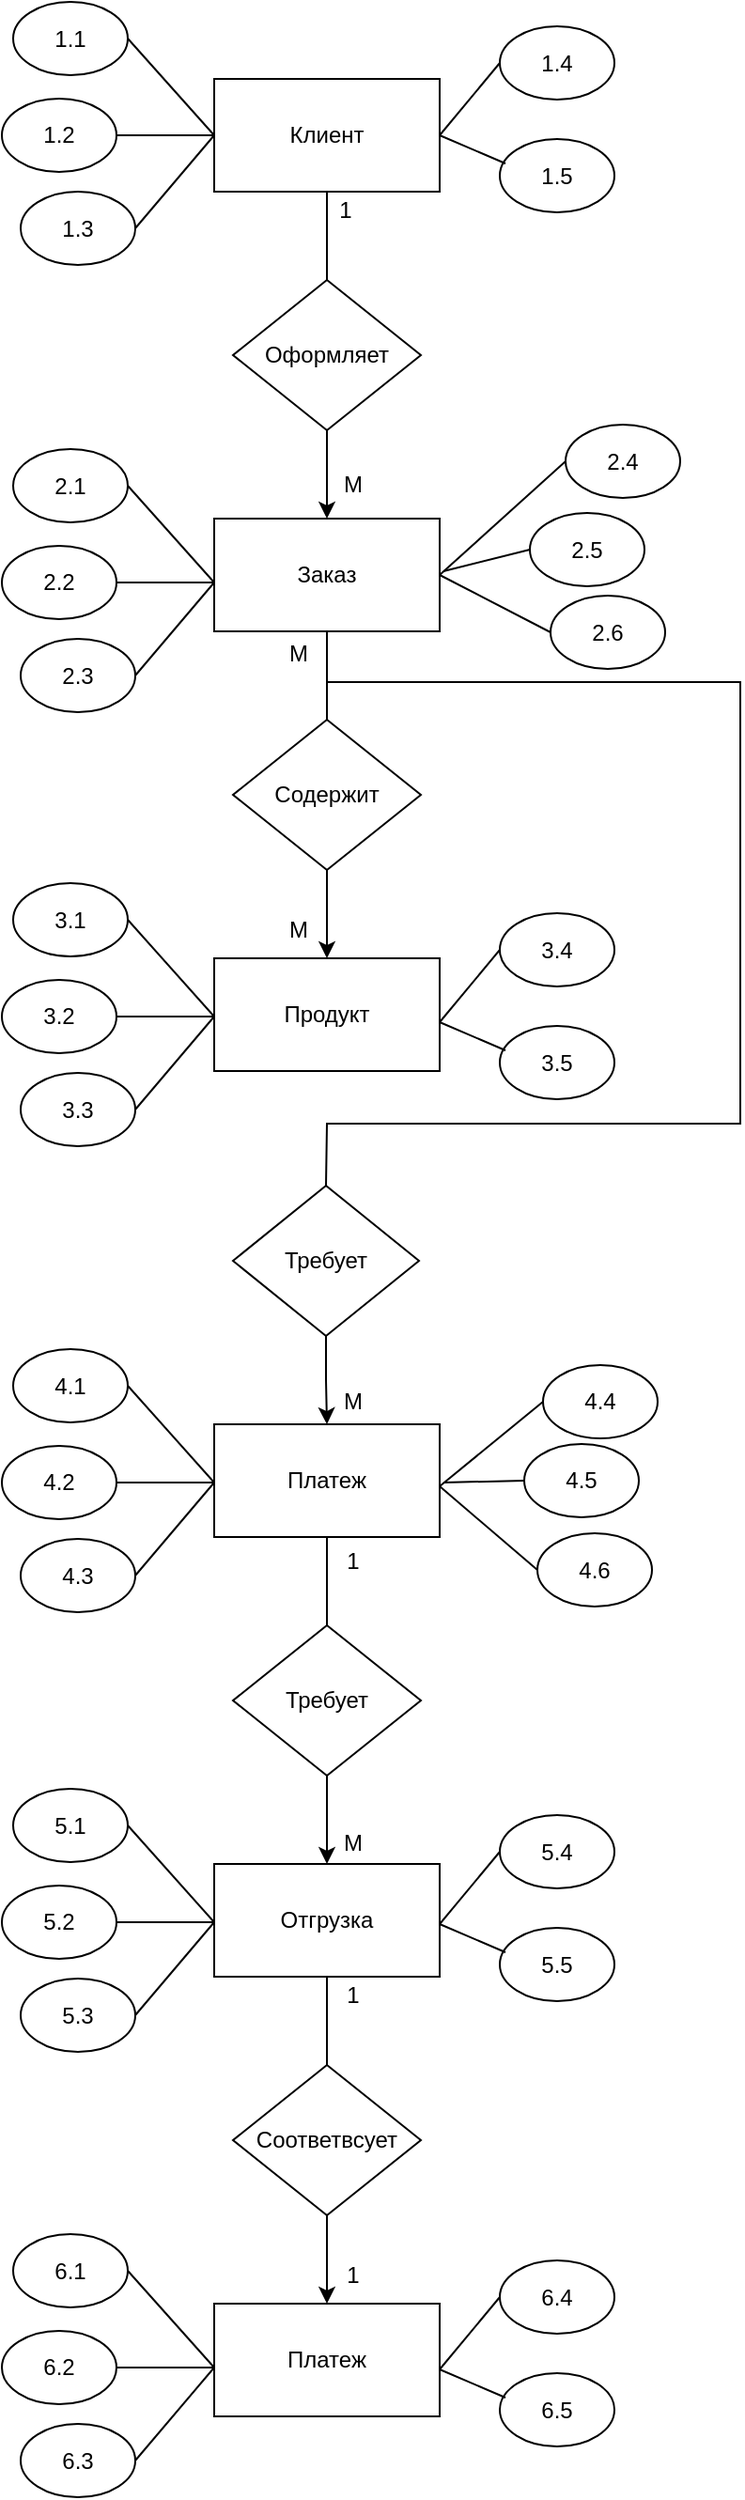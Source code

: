 <mxfile version="24.7.17">
  <diagram name="Страница — 1" id="Qr5ROpRxXAyh-3bqtAPe">
    <mxGraphModel dx="2674" dy="1322" grid="0" gridSize="10" guides="1" tooltips="1" connect="1" arrows="1" fold="1" page="1" pageScale="1" pageWidth="1169" pageHeight="1654" math="0" shadow="0">
      <root>
        <mxCell id="0" />
        <mxCell id="1" parent="0" />
        <mxCell id="kqyWKqm9BpoSPLUT50ET-1" value="Клиент" style="rounded=0;whiteSpace=wrap;html=1;" vertex="1" parent="1">
          <mxGeometry x="506" y="59" width="120" height="60" as="geometry" />
        </mxCell>
        <mxCell id="kqyWKqm9BpoSPLUT50ET-5" style="edgeStyle=orthogonalEdgeStyle;rounded=0;orthogonalLoop=1;jettySize=auto;html=1;" edge="1" parent="1" source="kqyWKqm9BpoSPLUT50ET-2" target="kqyWKqm9BpoSPLUT50ET-4">
          <mxGeometry relative="1" as="geometry" />
        </mxCell>
        <mxCell id="kqyWKqm9BpoSPLUT50ET-2" value="Оформляет" style="rhombus;whiteSpace=wrap;html=1;" vertex="1" parent="1">
          <mxGeometry x="516" y="166" width="100" height="80" as="geometry" />
        </mxCell>
        <mxCell id="kqyWKqm9BpoSPLUT50ET-4" value="Заказ" style="rounded=0;whiteSpace=wrap;html=1;" vertex="1" parent="1">
          <mxGeometry x="506" y="293" width="120" height="60" as="geometry" />
        </mxCell>
        <mxCell id="kqyWKqm9BpoSPLUT50ET-6" style="edgeStyle=orthogonalEdgeStyle;rounded=0;orthogonalLoop=1;jettySize=auto;html=1;" edge="1" parent="1" source="kqyWKqm9BpoSPLUT50ET-7" target="kqyWKqm9BpoSPLUT50ET-8">
          <mxGeometry relative="1" as="geometry" />
        </mxCell>
        <mxCell id="kqyWKqm9BpoSPLUT50ET-7" value="Содержит" style="rhombus;whiteSpace=wrap;html=1;" vertex="1" parent="1">
          <mxGeometry x="516" y="400" width="100" height="80" as="geometry" />
        </mxCell>
        <mxCell id="kqyWKqm9BpoSPLUT50ET-8" value="Продукт" style="rounded=0;whiteSpace=wrap;html=1;" vertex="1" parent="1">
          <mxGeometry x="506" y="527" width="120" height="60" as="geometry" />
        </mxCell>
        <mxCell id="kqyWKqm9BpoSPLUT50ET-10" style="edgeStyle=orthogonalEdgeStyle;rounded=0;orthogonalLoop=1;jettySize=auto;html=1;" edge="1" parent="1" source="kqyWKqm9BpoSPLUT50ET-11" target="kqyWKqm9BpoSPLUT50ET-12">
          <mxGeometry relative="1" as="geometry" />
        </mxCell>
        <mxCell id="kqyWKqm9BpoSPLUT50ET-11" value="Требует" style="rhombus;whiteSpace=wrap;html=1;" vertex="1" parent="1">
          <mxGeometry x="516" y="648" width="99" height="80" as="geometry" />
        </mxCell>
        <mxCell id="kqyWKqm9BpoSPLUT50ET-12" value="Платеж" style="rounded=0;whiteSpace=wrap;html=1;" vertex="1" parent="1">
          <mxGeometry x="506" y="775" width="120" height="60" as="geometry" />
        </mxCell>
        <mxCell id="kqyWKqm9BpoSPLUT50ET-13" style="edgeStyle=orthogonalEdgeStyle;rounded=0;orthogonalLoop=1;jettySize=auto;html=1;" edge="1" parent="1" source="kqyWKqm9BpoSPLUT50ET-14" target="kqyWKqm9BpoSPLUT50ET-15">
          <mxGeometry relative="1" as="geometry" />
        </mxCell>
        <mxCell id="kqyWKqm9BpoSPLUT50ET-14" value="Требует" style="rhombus;whiteSpace=wrap;html=1;" vertex="1" parent="1">
          <mxGeometry x="516" y="882" width="100" height="80" as="geometry" />
        </mxCell>
        <mxCell id="kqyWKqm9BpoSPLUT50ET-15" value="Отгрузка" style="rounded=0;whiteSpace=wrap;html=1;" vertex="1" parent="1">
          <mxGeometry x="506" y="1009" width="120" height="60" as="geometry" />
        </mxCell>
        <mxCell id="kqyWKqm9BpoSPLUT50ET-17" style="edgeStyle=orthogonalEdgeStyle;rounded=0;orthogonalLoop=1;jettySize=auto;html=1;" edge="1" parent="1" source="kqyWKqm9BpoSPLUT50ET-18" target="kqyWKqm9BpoSPLUT50ET-19">
          <mxGeometry relative="1" as="geometry" />
        </mxCell>
        <mxCell id="kqyWKqm9BpoSPLUT50ET-18" value="Соответвсует" style="rhombus;whiteSpace=wrap;html=1;" vertex="1" parent="1">
          <mxGeometry x="516" y="1116" width="100" height="80" as="geometry" />
        </mxCell>
        <mxCell id="kqyWKqm9BpoSPLUT50ET-19" value="Платеж" style="rounded=0;whiteSpace=wrap;html=1;" vertex="1" parent="1">
          <mxGeometry x="506" y="1243" width="120" height="60" as="geometry" />
        </mxCell>
        <mxCell id="kqyWKqm9BpoSPLUT50ET-24" value="" style="endArrow=none;html=1;rounded=0;entryX=0.5;entryY=0;entryDx=0;entryDy=0;exitX=0.5;exitY=1;exitDx=0;exitDy=0;" edge="1" parent="1" source="kqyWKqm9BpoSPLUT50ET-4" target="kqyWKqm9BpoSPLUT50ET-7">
          <mxGeometry width="50" height="50" relative="1" as="geometry">
            <mxPoint x="490" y="424" as="sourcePoint" />
            <mxPoint x="540" y="374" as="targetPoint" />
          </mxGeometry>
        </mxCell>
        <mxCell id="kqyWKqm9BpoSPLUT50ET-25" value="" style="endArrow=none;html=1;rounded=0;entryX=0.5;entryY=0;entryDx=0;entryDy=0;exitX=0.5;exitY=1;exitDx=0;exitDy=0;" edge="1" parent="1" source="kqyWKqm9BpoSPLUT50ET-1" target="kqyWKqm9BpoSPLUT50ET-2">
          <mxGeometry width="50" height="50" relative="1" as="geometry">
            <mxPoint x="579" y="101" as="sourcePoint" />
            <mxPoint x="585" y="148" as="targetPoint" />
          </mxGeometry>
        </mxCell>
        <mxCell id="kqyWKqm9BpoSPLUT50ET-26" value="" style="endArrow=none;html=1;rounded=0;entryX=0.5;entryY=1;entryDx=0;entryDy=0;exitX=0.5;exitY=0;exitDx=0;exitDy=0;" edge="1" parent="1" source="kqyWKqm9BpoSPLUT50ET-11" target="kqyWKqm9BpoSPLUT50ET-4">
          <mxGeometry width="50" height="50" relative="1" as="geometry">
            <mxPoint x="524" y="409" as="sourcePoint" />
            <mxPoint x="574" y="359" as="targetPoint" />
            <Array as="points">
              <mxPoint x="566" y="615" />
              <mxPoint x="688" y="615" />
              <mxPoint x="786" y="615" />
              <mxPoint x="786" y="380" />
              <mxPoint x="691" y="380" />
              <mxPoint x="566" y="380" />
            </Array>
          </mxGeometry>
        </mxCell>
        <mxCell id="kqyWKqm9BpoSPLUT50ET-29" value="" style="endArrow=none;html=1;rounded=0;entryX=0.5;entryY=1;entryDx=0;entryDy=0;exitX=0.5;exitY=0;exitDx=0;exitDy=0;" edge="1" parent="1" source="kqyWKqm9BpoSPLUT50ET-14" target="kqyWKqm9BpoSPLUT50ET-12">
          <mxGeometry width="50" height="50" relative="1" as="geometry">
            <mxPoint x="419" y="1001" as="sourcePoint" />
            <mxPoint x="469" y="951" as="targetPoint" />
          </mxGeometry>
        </mxCell>
        <mxCell id="kqyWKqm9BpoSPLUT50ET-30" value="" style="endArrow=none;html=1;rounded=0;entryX=0.5;entryY=1;entryDx=0;entryDy=0;exitX=0.5;exitY=0;exitDx=0;exitDy=0;" edge="1" parent="1" source="kqyWKqm9BpoSPLUT50ET-18" target="kqyWKqm9BpoSPLUT50ET-15">
          <mxGeometry width="50" height="50" relative="1" as="geometry">
            <mxPoint x="392" y="1198" as="sourcePoint" />
            <mxPoint x="442" y="1148" as="targetPoint" />
          </mxGeometry>
        </mxCell>
        <mxCell id="kqyWKqm9BpoSPLUT50ET-31" value="1" style="text;html=1;align=center;verticalAlign=middle;whiteSpace=wrap;rounded=0;" vertex="1" parent="1">
          <mxGeometry x="546" y="114" width="60" height="30" as="geometry" />
        </mxCell>
        <mxCell id="kqyWKqm9BpoSPLUT50ET-32" value="М" style="text;html=1;align=center;verticalAlign=middle;whiteSpace=wrap;rounded=0;" vertex="1" parent="1">
          <mxGeometry x="550" y="260" width="60" height="30" as="geometry" />
        </mxCell>
        <mxCell id="kqyWKqm9BpoSPLUT50ET-34" value="М" style="text;html=1;align=center;verticalAlign=middle;whiteSpace=wrap;rounded=0;" vertex="1" parent="1">
          <mxGeometry x="521" y="350" width="60" height="30" as="geometry" />
        </mxCell>
        <mxCell id="kqyWKqm9BpoSPLUT50ET-35" value="М" style="text;html=1;align=center;verticalAlign=middle;whiteSpace=wrap;rounded=0;" vertex="1" parent="1">
          <mxGeometry x="521" y="497" width="60" height="30" as="geometry" />
        </mxCell>
        <mxCell id="kqyWKqm9BpoSPLUT50ET-36" value="М" style="text;html=1;align=center;verticalAlign=middle;whiteSpace=wrap;rounded=0;" vertex="1" parent="1">
          <mxGeometry x="550" y="748" width="60" height="30" as="geometry" />
        </mxCell>
        <mxCell id="kqyWKqm9BpoSPLUT50ET-37" value="1" style="text;html=1;align=center;verticalAlign=middle;whiteSpace=wrap;rounded=0;" vertex="1" parent="1">
          <mxGeometry x="550" y="833" width="60" height="30" as="geometry" />
        </mxCell>
        <mxCell id="kqyWKqm9BpoSPLUT50ET-38" value="М" style="text;html=1;align=center;verticalAlign=middle;whiteSpace=wrap;rounded=0;" vertex="1" parent="1">
          <mxGeometry x="550" y="983" width="60" height="30" as="geometry" />
        </mxCell>
        <mxCell id="kqyWKqm9BpoSPLUT50ET-39" value="1" style="text;html=1;align=center;verticalAlign=middle;whiteSpace=wrap;rounded=0;" vertex="1" parent="1">
          <mxGeometry x="550" y="1064" width="60" height="30" as="geometry" />
        </mxCell>
        <mxCell id="kqyWKqm9BpoSPLUT50ET-40" value="1" style="text;html=1;align=center;verticalAlign=middle;whiteSpace=wrap;rounded=0;" vertex="1" parent="1">
          <mxGeometry x="550" y="1213" width="60" height="30" as="geometry" />
        </mxCell>
        <mxCell id="kqyWKqm9BpoSPLUT50ET-41" value="1.1" style="ellipse;whiteSpace=wrap;html=1;" vertex="1" parent="1">
          <mxGeometry x="399" y="18" width="61" height="39" as="geometry" />
        </mxCell>
        <mxCell id="kqyWKqm9BpoSPLUT50ET-45" value="1.3" style="ellipse;whiteSpace=wrap;html=1;" vertex="1" parent="1">
          <mxGeometry x="403" y="119" width="61" height="39" as="geometry" />
        </mxCell>
        <mxCell id="kqyWKqm9BpoSPLUT50ET-46" value="1.2" style="ellipse;whiteSpace=wrap;html=1;" vertex="1" parent="1">
          <mxGeometry x="393" y="69.5" width="61" height="39" as="geometry" />
        </mxCell>
        <mxCell id="kqyWKqm9BpoSPLUT50ET-47" value="1.4" style="ellipse;whiteSpace=wrap;html=1;" vertex="1" parent="1">
          <mxGeometry x="658" y="31" width="61" height="39" as="geometry" />
        </mxCell>
        <mxCell id="kqyWKqm9BpoSPLUT50ET-48" value="1.5" style="ellipse;whiteSpace=wrap;html=1;" vertex="1" parent="1">
          <mxGeometry x="658" y="91" width="61" height="39" as="geometry" />
        </mxCell>
        <mxCell id="kqyWKqm9BpoSPLUT50ET-49" value="" style="endArrow=none;html=1;rounded=0;entryX=1;entryY=0.5;entryDx=0;entryDy=0;exitX=0;exitY=0.5;exitDx=0;exitDy=0;" edge="1" parent="1" source="kqyWKqm9BpoSPLUT50ET-1" target="kqyWKqm9BpoSPLUT50ET-41">
          <mxGeometry width="50" height="50" relative="1" as="geometry">
            <mxPoint x="412" y="109" as="sourcePoint" />
            <mxPoint x="462" y="59" as="targetPoint" />
          </mxGeometry>
        </mxCell>
        <mxCell id="kqyWKqm9BpoSPLUT50ET-50" value="" style="endArrow=none;html=1;rounded=0;entryX=1;entryY=0.5;entryDx=0;entryDy=0;exitX=0;exitY=0.5;exitDx=0;exitDy=0;" edge="1" parent="1" source="kqyWKqm9BpoSPLUT50ET-1" target="kqyWKqm9BpoSPLUT50ET-46">
          <mxGeometry width="50" height="50" relative="1" as="geometry">
            <mxPoint x="328" y="263" as="sourcePoint" />
            <mxPoint x="378" y="213" as="targetPoint" />
          </mxGeometry>
        </mxCell>
        <mxCell id="kqyWKqm9BpoSPLUT50ET-51" value="" style="endArrow=none;html=1;rounded=0;exitX=1;exitY=0.5;exitDx=0;exitDy=0;" edge="1" parent="1" source="kqyWKqm9BpoSPLUT50ET-45">
          <mxGeometry width="50" height="50" relative="1" as="geometry">
            <mxPoint x="305" y="294" as="sourcePoint" />
            <mxPoint x="506" y="89" as="targetPoint" />
          </mxGeometry>
        </mxCell>
        <mxCell id="kqyWKqm9BpoSPLUT50ET-52" value="" style="endArrow=none;html=1;rounded=0;entryX=0;entryY=0.5;entryDx=0;entryDy=0;exitX=1;exitY=0.5;exitDx=0;exitDy=0;" edge="1" parent="1" source="kqyWKqm9BpoSPLUT50ET-1" target="kqyWKqm9BpoSPLUT50ET-47">
          <mxGeometry width="50" height="50" relative="1" as="geometry">
            <mxPoint x="615" y="122" as="sourcePoint" />
            <mxPoint x="665" y="72" as="targetPoint" />
          </mxGeometry>
        </mxCell>
        <mxCell id="kqyWKqm9BpoSPLUT50ET-53" value="" style="endArrow=none;html=1;rounded=0;exitX=1;exitY=0.5;exitDx=0;exitDy=0;" edge="1" parent="1" source="kqyWKqm9BpoSPLUT50ET-1">
          <mxGeometry width="50" height="50" relative="1" as="geometry">
            <mxPoint x="595" y="190" as="sourcePoint" />
            <mxPoint x="661" y="104" as="targetPoint" />
          </mxGeometry>
        </mxCell>
        <mxCell id="kqyWKqm9BpoSPLUT50ET-54" value="2.1" style="ellipse;whiteSpace=wrap;html=1;" vertex="1" parent="1">
          <mxGeometry x="399" y="256" width="61" height="39" as="geometry" />
        </mxCell>
        <mxCell id="kqyWKqm9BpoSPLUT50ET-55" value="2.3" style="ellipse;whiteSpace=wrap;html=1;" vertex="1" parent="1">
          <mxGeometry x="403" y="357" width="61" height="39" as="geometry" />
        </mxCell>
        <mxCell id="kqyWKqm9BpoSPLUT50ET-56" value="2.2" style="ellipse;whiteSpace=wrap;html=1;" vertex="1" parent="1">
          <mxGeometry x="393" y="307.5" width="61" height="39" as="geometry" />
        </mxCell>
        <mxCell id="kqyWKqm9BpoSPLUT50ET-57" value="" style="endArrow=none;html=1;rounded=0;entryX=1;entryY=0.5;entryDx=0;entryDy=0;exitX=0;exitY=0.5;exitDx=0;exitDy=0;" edge="1" parent="1" target="kqyWKqm9BpoSPLUT50ET-54">
          <mxGeometry width="50" height="50" relative="1" as="geometry">
            <mxPoint x="506" y="327" as="sourcePoint" />
            <mxPoint x="462" y="297" as="targetPoint" />
          </mxGeometry>
        </mxCell>
        <mxCell id="kqyWKqm9BpoSPLUT50ET-58" value="" style="endArrow=none;html=1;rounded=0;entryX=1;entryY=0.5;entryDx=0;entryDy=0;exitX=0;exitY=0.5;exitDx=0;exitDy=0;" edge="1" parent="1" target="kqyWKqm9BpoSPLUT50ET-56">
          <mxGeometry width="50" height="50" relative="1" as="geometry">
            <mxPoint x="506" y="327" as="sourcePoint" />
            <mxPoint x="378" y="451" as="targetPoint" />
          </mxGeometry>
        </mxCell>
        <mxCell id="kqyWKqm9BpoSPLUT50ET-59" value="" style="endArrow=none;html=1;rounded=0;exitX=1;exitY=0.5;exitDx=0;exitDy=0;" edge="1" parent="1" source="kqyWKqm9BpoSPLUT50ET-55">
          <mxGeometry width="50" height="50" relative="1" as="geometry">
            <mxPoint x="305" y="532" as="sourcePoint" />
            <mxPoint x="506" y="327" as="targetPoint" />
          </mxGeometry>
        </mxCell>
        <mxCell id="kqyWKqm9BpoSPLUT50ET-60" value="3.1" style="ellipse;whiteSpace=wrap;html=1;" vertex="1" parent="1">
          <mxGeometry x="399" y="487" width="61" height="39" as="geometry" />
        </mxCell>
        <mxCell id="kqyWKqm9BpoSPLUT50ET-61" value="3.3" style="ellipse;whiteSpace=wrap;html=1;" vertex="1" parent="1">
          <mxGeometry x="403" y="588" width="61" height="39" as="geometry" />
        </mxCell>
        <mxCell id="kqyWKqm9BpoSPLUT50ET-62" value="3.2" style="ellipse;whiteSpace=wrap;html=1;" vertex="1" parent="1">
          <mxGeometry x="393" y="538.5" width="61" height="39" as="geometry" />
        </mxCell>
        <mxCell id="kqyWKqm9BpoSPLUT50ET-63" value="" style="endArrow=none;html=1;rounded=0;entryX=1;entryY=0.5;entryDx=0;entryDy=0;exitX=0;exitY=0.5;exitDx=0;exitDy=0;" edge="1" parent="1" target="kqyWKqm9BpoSPLUT50ET-60">
          <mxGeometry width="50" height="50" relative="1" as="geometry">
            <mxPoint x="506" y="558" as="sourcePoint" />
            <mxPoint x="462" y="528" as="targetPoint" />
          </mxGeometry>
        </mxCell>
        <mxCell id="kqyWKqm9BpoSPLUT50ET-64" value="" style="endArrow=none;html=1;rounded=0;entryX=1;entryY=0.5;entryDx=0;entryDy=0;exitX=0;exitY=0.5;exitDx=0;exitDy=0;" edge="1" parent="1" target="kqyWKqm9BpoSPLUT50ET-62">
          <mxGeometry width="50" height="50" relative="1" as="geometry">
            <mxPoint x="506" y="558" as="sourcePoint" />
            <mxPoint x="378" y="682" as="targetPoint" />
          </mxGeometry>
        </mxCell>
        <mxCell id="kqyWKqm9BpoSPLUT50ET-65" value="" style="endArrow=none;html=1;rounded=0;exitX=1;exitY=0.5;exitDx=0;exitDy=0;" edge="1" parent="1" source="kqyWKqm9BpoSPLUT50ET-61">
          <mxGeometry width="50" height="50" relative="1" as="geometry">
            <mxPoint x="305" y="763" as="sourcePoint" />
            <mxPoint x="506" y="558" as="targetPoint" />
          </mxGeometry>
        </mxCell>
        <mxCell id="kqyWKqm9BpoSPLUT50ET-72" value="4.1" style="ellipse;whiteSpace=wrap;html=1;" vertex="1" parent="1">
          <mxGeometry x="399" y="735" width="61" height="39" as="geometry" />
        </mxCell>
        <mxCell id="kqyWKqm9BpoSPLUT50ET-73" value="4.3" style="ellipse;whiteSpace=wrap;html=1;" vertex="1" parent="1">
          <mxGeometry x="403" y="836" width="61" height="39" as="geometry" />
        </mxCell>
        <mxCell id="kqyWKqm9BpoSPLUT50ET-74" value="4.2" style="ellipse;whiteSpace=wrap;html=1;" vertex="1" parent="1">
          <mxGeometry x="393" y="786.5" width="61" height="39" as="geometry" />
        </mxCell>
        <mxCell id="kqyWKqm9BpoSPLUT50ET-75" value="" style="endArrow=none;html=1;rounded=0;entryX=1;entryY=0.5;entryDx=0;entryDy=0;exitX=0;exitY=0.5;exitDx=0;exitDy=0;" edge="1" parent="1" target="kqyWKqm9BpoSPLUT50ET-72">
          <mxGeometry width="50" height="50" relative="1" as="geometry">
            <mxPoint x="506" y="806" as="sourcePoint" />
            <mxPoint x="462" y="776" as="targetPoint" />
          </mxGeometry>
        </mxCell>
        <mxCell id="kqyWKqm9BpoSPLUT50ET-76" value="" style="endArrow=none;html=1;rounded=0;entryX=1;entryY=0.5;entryDx=0;entryDy=0;exitX=0;exitY=0.5;exitDx=0;exitDy=0;" edge="1" parent="1" target="kqyWKqm9BpoSPLUT50ET-74">
          <mxGeometry width="50" height="50" relative="1" as="geometry">
            <mxPoint x="506" y="806" as="sourcePoint" />
            <mxPoint x="378" y="930" as="targetPoint" />
          </mxGeometry>
        </mxCell>
        <mxCell id="kqyWKqm9BpoSPLUT50ET-77" value="" style="endArrow=none;html=1;rounded=0;exitX=1;exitY=0.5;exitDx=0;exitDy=0;" edge="1" parent="1" source="kqyWKqm9BpoSPLUT50ET-73">
          <mxGeometry width="50" height="50" relative="1" as="geometry">
            <mxPoint x="305" y="1011" as="sourcePoint" />
            <mxPoint x="506" y="806" as="targetPoint" />
          </mxGeometry>
        </mxCell>
        <mxCell id="kqyWKqm9BpoSPLUT50ET-78" value="5.1" style="ellipse;whiteSpace=wrap;html=1;" vertex="1" parent="1">
          <mxGeometry x="399" y="969" width="61" height="39" as="geometry" />
        </mxCell>
        <mxCell id="kqyWKqm9BpoSPLUT50ET-79" value="5.3" style="ellipse;whiteSpace=wrap;html=1;" vertex="1" parent="1">
          <mxGeometry x="403" y="1070" width="61" height="39" as="geometry" />
        </mxCell>
        <mxCell id="kqyWKqm9BpoSPLUT50ET-80" value="5.2" style="ellipse;whiteSpace=wrap;html=1;" vertex="1" parent="1">
          <mxGeometry x="393" y="1020.5" width="61" height="39" as="geometry" />
        </mxCell>
        <mxCell id="kqyWKqm9BpoSPLUT50ET-81" value="" style="endArrow=none;html=1;rounded=0;entryX=1;entryY=0.5;entryDx=0;entryDy=0;exitX=0;exitY=0.5;exitDx=0;exitDy=0;" edge="1" parent="1" target="kqyWKqm9BpoSPLUT50ET-78">
          <mxGeometry width="50" height="50" relative="1" as="geometry">
            <mxPoint x="506" y="1040" as="sourcePoint" />
            <mxPoint x="462" y="1010" as="targetPoint" />
          </mxGeometry>
        </mxCell>
        <mxCell id="kqyWKqm9BpoSPLUT50ET-82" value="" style="endArrow=none;html=1;rounded=0;entryX=1;entryY=0.5;entryDx=0;entryDy=0;exitX=0;exitY=0.5;exitDx=0;exitDy=0;" edge="1" parent="1" target="kqyWKqm9BpoSPLUT50ET-80">
          <mxGeometry width="50" height="50" relative="1" as="geometry">
            <mxPoint x="506" y="1040" as="sourcePoint" />
            <mxPoint x="378" y="1164" as="targetPoint" />
          </mxGeometry>
        </mxCell>
        <mxCell id="kqyWKqm9BpoSPLUT50ET-83" value="" style="endArrow=none;html=1;rounded=0;exitX=1;exitY=0.5;exitDx=0;exitDy=0;" edge="1" parent="1" source="kqyWKqm9BpoSPLUT50ET-79">
          <mxGeometry width="50" height="50" relative="1" as="geometry">
            <mxPoint x="305" y="1245" as="sourcePoint" />
            <mxPoint x="506" y="1040" as="targetPoint" />
          </mxGeometry>
        </mxCell>
        <mxCell id="kqyWKqm9BpoSPLUT50ET-84" value="6.1" style="ellipse;whiteSpace=wrap;html=1;" vertex="1" parent="1">
          <mxGeometry x="399" y="1206" width="61" height="39" as="geometry" />
        </mxCell>
        <mxCell id="kqyWKqm9BpoSPLUT50ET-85" value="6.3" style="ellipse;whiteSpace=wrap;html=1;" vertex="1" parent="1">
          <mxGeometry x="403" y="1307" width="61" height="39" as="geometry" />
        </mxCell>
        <mxCell id="kqyWKqm9BpoSPLUT50ET-86" value="6.2" style="ellipse;whiteSpace=wrap;html=1;" vertex="1" parent="1">
          <mxGeometry x="393" y="1257.5" width="61" height="39" as="geometry" />
        </mxCell>
        <mxCell id="kqyWKqm9BpoSPLUT50ET-87" value="" style="endArrow=none;html=1;rounded=0;entryX=1;entryY=0.5;entryDx=0;entryDy=0;exitX=0;exitY=0.5;exitDx=0;exitDy=0;" edge="1" parent="1" target="kqyWKqm9BpoSPLUT50ET-84">
          <mxGeometry width="50" height="50" relative="1" as="geometry">
            <mxPoint x="506" y="1277" as="sourcePoint" />
            <mxPoint x="462" y="1247" as="targetPoint" />
          </mxGeometry>
        </mxCell>
        <mxCell id="kqyWKqm9BpoSPLUT50ET-88" value="" style="endArrow=none;html=1;rounded=0;entryX=1;entryY=0.5;entryDx=0;entryDy=0;exitX=0;exitY=0.5;exitDx=0;exitDy=0;" edge="1" parent="1" target="kqyWKqm9BpoSPLUT50ET-86">
          <mxGeometry width="50" height="50" relative="1" as="geometry">
            <mxPoint x="506" y="1277" as="sourcePoint" />
            <mxPoint x="378" y="1401" as="targetPoint" />
          </mxGeometry>
        </mxCell>
        <mxCell id="kqyWKqm9BpoSPLUT50ET-89" value="" style="endArrow=none;html=1;rounded=0;exitX=1;exitY=0.5;exitDx=0;exitDy=0;" edge="1" parent="1" source="kqyWKqm9BpoSPLUT50ET-85">
          <mxGeometry width="50" height="50" relative="1" as="geometry">
            <mxPoint x="305" y="1482" as="sourcePoint" />
            <mxPoint x="506" y="1277" as="targetPoint" />
          </mxGeometry>
        </mxCell>
        <mxCell id="kqyWKqm9BpoSPLUT50ET-94" value="3.4" style="ellipse;whiteSpace=wrap;html=1;" vertex="1" parent="1">
          <mxGeometry x="658" y="503" width="61" height="39" as="geometry" />
        </mxCell>
        <mxCell id="kqyWKqm9BpoSPLUT50ET-95" value="3.5" style="ellipse;whiteSpace=wrap;html=1;" vertex="1" parent="1">
          <mxGeometry x="658" y="563" width="61" height="39" as="geometry" />
        </mxCell>
        <mxCell id="kqyWKqm9BpoSPLUT50ET-96" value="" style="endArrow=none;html=1;rounded=0;entryX=0;entryY=0.5;entryDx=0;entryDy=0;exitX=1;exitY=0.5;exitDx=0;exitDy=0;" edge="1" parent="1" target="kqyWKqm9BpoSPLUT50ET-94">
          <mxGeometry width="50" height="50" relative="1" as="geometry">
            <mxPoint x="626" y="561" as="sourcePoint" />
            <mxPoint x="665" y="544" as="targetPoint" />
          </mxGeometry>
        </mxCell>
        <mxCell id="kqyWKqm9BpoSPLUT50ET-97" value="" style="endArrow=none;html=1;rounded=0;exitX=1;exitY=0.5;exitDx=0;exitDy=0;" edge="1" parent="1">
          <mxGeometry width="50" height="50" relative="1" as="geometry">
            <mxPoint x="626" y="561" as="sourcePoint" />
            <mxPoint x="661" y="576" as="targetPoint" />
          </mxGeometry>
        </mxCell>
        <mxCell id="kqyWKqm9BpoSPLUT50ET-98" value="5.4" style="ellipse;whiteSpace=wrap;html=1;" vertex="1" parent="1">
          <mxGeometry x="658" y="983" width="61" height="39" as="geometry" />
        </mxCell>
        <mxCell id="kqyWKqm9BpoSPLUT50ET-99" value="5.5" style="ellipse;whiteSpace=wrap;html=1;" vertex="1" parent="1">
          <mxGeometry x="658" y="1043" width="61" height="39" as="geometry" />
        </mxCell>
        <mxCell id="kqyWKqm9BpoSPLUT50ET-100" value="" style="endArrow=none;html=1;rounded=0;entryX=0;entryY=0.5;entryDx=0;entryDy=0;exitX=1;exitY=0.5;exitDx=0;exitDy=0;" edge="1" parent="1" target="kqyWKqm9BpoSPLUT50ET-98">
          <mxGeometry width="50" height="50" relative="1" as="geometry">
            <mxPoint x="626" y="1041" as="sourcePoint" />
            <mxPoint x="665" y="1024" as="targetPoint" />
          </mxGeometry>
        </mxCell>
        <mxCell id="kqyWKqm9BpoSPLUT50ET-101" value="" style="endArrow=none;html=1;rounded=0;exitX=1;exitY=0.5;exitDx=0;exitDy=0;" edge="1" parent="1">
          <mxGeometry width="50" height="50" relative="1" as="geometry">
            <mxPoint x="626" y="1041" as="sourcePoint" />
            <mxPoint x="661" y="1056" as="targetPoint" />
          </mxGeometry>
        </mxCell>
        <mxCell id="kqyWKqm9BpoSPLUT50ET-102" value="6.4" style="ellipse;whiteSpace=wrap;html=1;" vertex="1" parent="1">
          <mxGeometry x="658" y="1220" width="61" height="39" as="geometry" />
        </mxCell>
        <mxCell id="kqyWKqm9BpoSPLUT50ET-103" value="6.5" style="ellipse;whiteSpace=wrap;html=1;" vertex="1" parent="1">
          <mxGeometry x="658" y="1280" width="61" height="39" as="geometry" />
        </mxCell>
        <mxCell id="kqyWKqm9BpoSPLUT50ET-104" value="" style="endArrow=none;html=1;rounded=0;entryX=0;entryY=0.5;entryDx=0;entryDy=0;exitX=1;exitY=0.5;exitDx=0;exitDy=0;" edge="1" parent="1" target="kqyWKqm9BpoSPLUT50ET-102">
          <mxGeometry width="50" height="50" relative="1" as="geometry">
            <mxPoint x="626" y="1278" as="sourcePoint" />
            <mxPoint x="665" y="1261" as="targetPoint" />
          </mxGeometry>
        </mxCell>
        <mxCell id="kqyWKqm9BpoSPLUT50ET-105" value="" style="endArrow=none;html=1;rounded=0;exitX=1;exitY=0.5;exitDx=0;exitDy=0;" edge="1" parent="1">
          <mxGeometry width="50" height="50" relative="1" as="geometry">
            <mxPoint x="626" y="1278" as="sourcePoint" />
            <mxPoint x="661" y="1293" as="targetPoint" />
          </mxGeometry>
        </mxCell>
        <mxCell id="kqyWKqm9BpoSPLUT50ET-113" value="2.4" style="ellipse;whiteSpace=wrap;html=1;" vertex="1" parent="1">
          <mxGeometry x="693" y="243" width="61" height="39" as="geometry" />
        </mxCell>
        <mxCell id="kqyWKqm9BpoSPLUT50ET-114" value="2.6" style="ellipse;whiteSpace=wrap;html=1;" vertex="1" parent="1">
          <mxGeometry x="685" y="334" width="61" height="39" as="geometry" />
        </mxCell>
        <mxCell id="kqyWKqm9BpoSPLUT50ET-115" value="2.5" style="ellipse;whiteSpace=wrap;html=1;" vertex="1" parent="1">
          <mxGeometry x="674" y="290" width="61" height="39" as="geometry" />
        </mxCell>
        <mxCell id="kqyWKqm9BpoSPLUT50ET-119" value="" style="endArrow=none;html=1;rounded=0;entryX=0;entryY=0.5;entryDx=0;entryDy=0;exitX=1;exitY=0.5;exitDx=0;exitDy=0;" edge="1" parent="1" source="kqyWKqm9BpoSPLUT50ET-4" target="kqyWKqm9BpoSPLUT50ET-113">
          <mxGeometry width="50" height="50" relative="1" as="geometry">
            <mxPoint x="631" y="308" as="sourcePoint" />
            <mxPoint x="681" y="258" as="targetPoint" />
          </mxGeometry>
        </mxCell>
        <mxCell id="kqyWKqm9BpoSPLUT50ET-120" value="" style="endArrow=none;html=1;rounded=0;entryX=0;entryY=0.5;entryDx=0;entryDy=0;" edge="1" parent="1" target="kqyWKqm9BpoSPLUT50ET-115">
          <mxGeometry width="50" height="50" relative="1" as="geometry">
            <mxPoint x="628" y="321" as="sourcePoint" />
            <mxPoint x="696.711" y="323" as="targetPoint" />
          </mxGeometry>
        </mxCell>
        <mxCell id="kqyWKqm9BpoSPLUT50ET-121" value="" style="endArrow=none;html=1;rounded=0;entryX=0;entryY=0.5;entryDx=0;entryDy=0;exitX=1;exitY=0.5;exitDx=0;exitDy=0;" edge="1" parent="1" source="kqyWKqm9BpoSPLUT50ET-4" target="kqyWKqm9BpoSPLUT50ET-114">
          <mxGeometry width="50" height="50" relative="1" as="geometry">
            <mxPoint x="643" y="386" as="sourcePoint" />
            <mxPoint x="693" y="336" as="targetPoint" />
          </mxGeometry>
        </mxCell>
        <mxCell id="kqyWKqm9BpoSPLUT50ET-123" value="4.4" style="ellipse;whiteSpace=wrap;html=1;" vertex="1" parent="1">
          <mxGeometry x="681" y="743.5" width="61" height="39" as="geometry" />
        </mxCell>
        <mxCell id="kqyWKqm9BpoSPLUT50ET-124" value="4.6" style="ellipse;whiteSpace=wrap;html=1;" vertex="1" parent="1">
          <mxGeometry x="678" y="833" width="61" height="39" as="geometry" />
        </mxCell>
        <mxCell id="kqyWKqm9BpoSPLUT50ET-125" value="4.5" style="ellipse;whiteSpace=wrap;html=1;" vertex="1" parent="1">
          <mxGeometry x="671" y="785.5" width="61" height="39" as="geometry" />
        </mxCell>
        <mxCell id="kqyWKqm9BpoSPLUT50ET-126" value="" style="endArrow=none;html=1;rounded=0;entryX=0;entryY=0.5;entryDx=0;entryDy=0;exitX=1;exitY=0.5;exitDx=0;exitDy=0;" edge="1" parent="1" target="kqyWKqm9BpoSPLUT50ET-123">
          <mxGeometry width="50" height="50" relative="1" as="geometry">
            <mxPoint x="626" y="808" as="sourcePoint" />
            <mxPoint x="681" y="743" as="targetPoint" />
          </mxGeometry>
        </mxCell>
        <mxCell id="kqyWKqm9BpoSPLUT50ET-127" value="" style="endArrow=none;html=1;rounded=0;entryX=0;entryY=0.5;entryDx=0;entryDy=0;" edge="1" parent="1" target="kqyWKqm9BpoSPLUT50ET-125">
          <mxGeometry width="50" height="50" relative="1" as="geometry">
            <mxPoint x="628" y="806" as="sourcePoint" />
            <mxPoint x="696.711" y="808" as="targetPoint" />
          </mxGeometry>
        </mxCell>
        <mxCell id="kqyWKqm9BpoSPLUT50ET-128" value="" style="endArrow=none;html=1;rounded=0;entryX=0;entryY=0.5;entryDx=0;entryDy=0;exitX=1;exitY=0.5;exitDx=0;exitDy=0;" edge="1" parent="1" target="kqyWKqm9BpoSPLUT50ET-124">
          <mxGeometry width="50" height="50" relative="1" as="geometry">
            <mxPoint x="626" y="808" as="sourcePoint" />
            <mxPoint x="693" y="821" as="targetPoint" />
          </mxGeometry>
        </mxCell>
      </root>
    </mxGraphModel>
  </diagram>
</mxfile>
